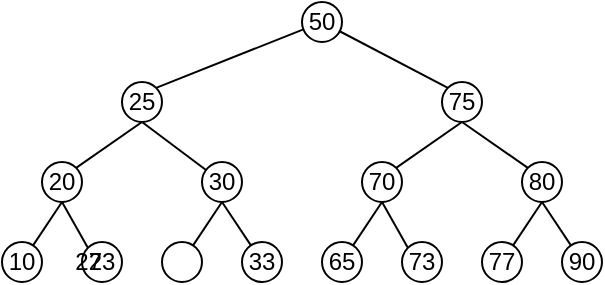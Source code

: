 <mxfile version="24.0.1" type="device">
  <diagram name="Page-1" id="dmwkIrZt68OVC0G9n3pL">
    <mxGraphModel dx="437" dy="336" grid="1" gridSize="10" guides="1" tooltips="1" connect="1" arrows="1" fold="1" page="1" pageScale="1" pageWidth="1100" pageHeight="850" math="0" shadow="0">
      <root>
        <mxCell id="0" />
        <mxCell id="1" parent="0" />
        <mxCell id="qrEQmO61OaiGMNLsWpL_-1" value="10" style="ellipse;whiteSpace=wrap;html=1;" vertex="1" parent="1">
          <mxGeometry x="240" y="200" width="20" height="20" as="geometry" />
        </mxCell>
        <mxCell id="qrEQmO61OaiGMNLsWpL_-3" value="23" style="ellipse;whiteSpace=wrap;html=1;" vertex="1" parent="1">
          <mxGeometry x="280" y="200" width="20" height="20" as="geometry" />
        </mxCell>
        <mxCell id="qrEQmO61OaiGMNLsWpL_-4" value="27&lt;span style=&quot;white-space: pre;&quot;&gt;&#x9;&lt;/span&gt;&lt;span style=&quot;white-space: pre;&quot;&gt;&#x9;&lt;/span&gt;&lt;span style=&quot;white-space: pre;&quot;&gt;&#x9;&lt;/span&gt;&lt;span style=&quot;white-space: pre;&quot;&gt;&#x9;&lt;/span&gt;" style="ellipse;whiteSpace=wrap;html=1;" vertex="1" parent="1">
          <mxGeometry x="320" y="200" width="20" height="20" as="geometry" />
        </mxCell>
        <mxCell id="qrEQmO61OaiGMNLsWpL_-6" value="90" style="ellipse;whiteSpace=wrap;html=1;" vertex="1" parent="1">
          <mxGeometry x="520" y="200" width="20" height="20" as="geometry" />
        </mxCell>
        <mxCell id="qrEQmO61OaiGMNLsWpL_-7" value="77" style="ellipse;whiteSpace=wrap;html=1;" vertex="1" parent="1">
          <mxGeometry x="480" y="200" width="20" height="20" as="geometry" />
        </mxCell>
        <mxCell id="qrEQmO61OaiGMNLsWpL_-8" value="73" style="ellipse;whiteSpace=wrap;html=1;" vertex="1" parent="1">
          <mxGeometry x="440" y="200" width="20" height="20" as="geometry" />
        </mxCell>
        <mxCell id="qrEQmO61OaiGMNLsWpL_-9" value="65" style="ellipse;whiteSpace=wrap;html=1;" vertex="1" parent="1">
          <mxGeometry x="400" y="200" width="20" height="20" as="geometry" />
        </mxCell>
        <mxCell id="qrEQmO61OaiGMNLsWpL_-10" value="33" style="ellipse;whiteSpace=wrap;html=1;direction=west;" vertex="1" parent="1">
          <mxGeometry x="360" y="200" width="20" height="20" as="geometry" />
        </mxCell>
        <mxCell id="qrEQmO61OaiGMNLsWpL_-35" style="edgeStyle=none;rounded=0;orthogonalLoop=1;jettySize=auto;html=1;exitX=0.5;exitY=1;exitDx=0;exitDy=0;endArrow=none;endFill=0;" edge="1" parent="1" source="qrEQmO61OaiGMNLsWpL_-14" target="qrEQmO61OaiGMNLsWpL_-1">
          <mxGeometry relative="1" as="geometry" />
        </mxCell>
        <mxCell id="qrEQmO61OaiGMNLsWpL_-38" style="edgeStyle=none;rounded=0;orthogonalLoop=1;jettySize=auto;html=1;exitX=0.5;exitY=1;exitDx=0;exitDy=0;entryX=0;entryY=0;entryDx=0;entryDy=0;endArrow=none;endFill=0;" edge="1" parent="1" source="qrEQmO61OaiGMNLsWpL_-14" target="qrEQmO61OaiGMNLsWpL_-3">
          <mxGeometry relative="1" as="geometry" />
        </mxCell>
        <mxCell id="qrEQmO61OaiGMNLsWpL_-14" value="20" style="ellipse;whiteSpace=wrap;html=1;" vertex="1" parent="1">
          <mxGeometry x="260" y="160" width="20" height="20" as="geometry" />
        </mxCell>
        <mxCell id="qrEQmO61OaiGMNLsWpL_-36" style="edgeStyle=none;rounded=0;orthogonalLoop=1;jettySize=auto;html=1;exitX=0.5;exitY=1;exitDx=0;exitDy=0;endArrow=none;endFill=0;" edge="1" parent="1" source="qrEQmO61OaiGMNLsWpL_-18" target="qrEQmO61OaiGMNLsWpL_-4">
          <mxGeometry relative="1" as="geometry" />
        </mxCell>
        <mxCell id="qrEQmO61OaiGMNLsWpL_-37" style="edgeStyle=none;rounded=0;orthogonalLoop=1;jettySize=auto;html=1;exitX=0.5;exitY=1;exitDx=0;exitDy=0;endArrow=none;endFill=0;" edge="1" parent="1" source="qrEQmO61OaiGMNLsWpL_-18" target="qrEQmO61OaiGMNLsWpL_-10">
          <mxGeometry relative="1" as="geometry" />
        </mxCell>
        <mxCell id="qrEQmO61OaiGMNLsWpL_-18" value="30" style="ellipse;whiteSpace=wrap;html=1;" vertex="1" parent="1">
          <mxGeometry x="340" y="160" width="20" height="20" as="geometry" />
        </mxCell>
        <mxCell id="qrEQmO61OaiGMNLsWpL_-41" style="edgeStyle=none;rounded=0;orthogonalLoop=1;jettySize=auto;html=1;exitX=0.5;exitY=1;exitDx=0;exitDy=0;endArrow=none;endFill=0;" edge="1" parent="1" source="qrEQmO61OaiGMNLsWpL_-20" target="qrEQmO61OaiGMNLsWpL_-9">
          <mxGeometry relative="1" as="geometry" />
        </mxCell>
        <mxCell id="qrEQmO61OaiGMNLsWpL_-42" style="edgeStyle=none;rounded=0;orthogonalLoop=1;jettySize=auto;html=1;exitX=0.5;exitY=1;exitDx=0;exitDy=0;entryX=0;entryY=0;entryDx=0;entryDy=0;endArrow=none;endFill=0;" edge="1" parent="1" source="qrEQmO61OaiGMNLsWpL_-20" target="qrEQmO61OaiGMNLsWpL_-8">
          <mxGeometry relative="1" as="geometry" />
        </mxCell>
        <mxCell id="qrEQmO61OaiGMNLsWpL_-20" value="70" style="ellipse;whiteSpace=wrap;html=1;" vertex="1" parent="1">
          <mxGeometry x="420" y="160" width="20" height="20" as="geometry" />
        </mxCell>
        <mxCell id="qrEQmO61OaiGMNLsWpL_-43" style="edgeStyle=none;rounded=0;orthogonalLoop=1;jettySize=auto;html=1;exitX=0.5;exitY=1;exitDx=0;exitDy=0;endArrow=none;endFill=0;" edge="1" parent="1" source="qrEQmO61OaiGMNLsWpL_-22" target="qrEQmO61OaiGMNLsWpL_-7">
          <mxGeometry relative="1" as="geometry" />
        </mxCell>
        <mxCell id="qrEQmO61OaiGMNLsWpL_-44" style="edgeStyle=none;rounded=0;orthogonalLoop=1;jettySize=auto;html=1;exitX=0.5;exitY=1;exitDx=0;exitDy=0;endArrow=none;endFill=0;" edge="1" parent="1" source="qrEQmO61OaiGMNLsWpL_-22" target="qrEQmO61OaiGMNLsWpL_-6">
          <mxGeometry relative="1" as="geometry" />
        </mxCell>
        <mxCell id="qrEQmO61OaiGMNLsWpL_-22" value="80" style="ellipse;whiteSpace=wrap;html=1;" vertex="1" parent="1">
          <mxGeometry x="500" y="160" width="20" height="20" as="geometry" />
        </mxCell>
        <mxCell id="qrEQmO61OaiGMNLsWpL_-33" style="edgeStyle=none;rounded=0;orthogonalLoop=1;jettySize=auto;html=1;exitX=0.5;exitY=1;exitDx=0;exitDy=0;entryX=1;entryY=0;entryDx=0;entryDy=0;endArrow=none;endFill=0;" edge="1" parent="1" source="qrEQmO61OaiGMNLsWpL_-23" target="qrEQmO61OaiGMNLsWpL_-14">
          <mxGeometry relative="1" as="geometry" />
        </mxCell>
        <mxCell id="qrEQmO61OaiGMNLsWpL_-34" style="edgeStyle=none;rounded=0;orthogonalLoop=1;jettySize=auto;html=1;exitX=0.5;exitY=1;exitDx=0;exitDy=0;endArrow=none;endFill=0;" edge="1" parent="1" source="qrEQmO61OaiGMNLsWpL_-23" target="qrEQmO61OaiGMNLsWpL_-18">
          <mxGeometry relative="1" as="geometry" />
        </mxCell>
        <mxCell id="qrEQmO61OaiGMNLsWpL_-23" value="25" style="ellipse;whiteSpace=wrap;html=1;" vertex="1" parent="1">
          <mxGeometry x="300" y="120" width="20" height="20" as="geometry" />
        </mxCell>
        <mxCell id="qrEQmO61OaiGMNLsWpL_-31" style="edgeStyle=none;rounded=0;orthogonalLoop=1;jettySize=auto;html=1;exitX=0.5;exitY=1;exitDx=0;exitDy=0;entryX=1;entryY=0;entryDx=0;entryDy=0;endArrow=none;endFill=0;" edge="1" parent="1" source="qrEQmO61OaiGMNLsWpL_-24" target="qrEQmO61OaiGMNLsWpL_-20">
          <mxGeometry relative="1" as="geometry" />
        </mxCell>
        <mxCell id="qrEQmO61OaiGMNLsWpL_-32" style="edgeStyle=none;rounded=0;orthogonalLoop=1;jettySize=auto;html=1;exitX=0.5;exitY=1;exitDx=0;exitDy=0;entryX=0;entryY=0;entryDx=0;entryDy=0;endArrow=none;endFill=0;" edge="1" parent="1" source="qrEQmO61OaiGMNLsWpL_-24" target="qrEQmO61OaiGMNLsWpL_-22">
          <mxGeometry relative="1" as="geometry" />
        </mxCell>
        <mxCell id="qrEQmO61OaiGMNLsWpL_-24" value="75" style="ellipse;whiteSpace=wrap;html=1;" vertex="1" parent="1">
          <mxGeometry x="460" y="120" width="20" height="20" as="geometry" />
        </mxCell>
        <mxCell id="qrEQmO61OaiGMNLsWpL_-28" style="edgeStyle=none;rounded=0;orthogonalLoop=1;jettySize=auto;html=1;entryX=1;entryY=0;entryDx=0;entryDy=0;endArrow=none;endFill=0;" edge="1" parent="1" source="qrEQmO61OaiGMNLsWpL_-25" target="qrEQmO61OaiGMNLsWpL_-23">
          <mxGeometry relative="1" as="geometry">
            <mxPoint x="400" y="90" as="sourcePoint" />
          </mxGeometry>
        </mxCell>
        <mxCell id="qrEQmO61OaiGMNLsWpL_-30" style="edgeStyle=none;rounded=0;orthogonalLoop=1;jettySize=auto;html=1;entryX=0;entryY=0;entryDx=0;entryDy=0;endArrow=none;endFill=0;" edge="1" parent="1" target="qrEQmO61OaiGMNLsWpL_-24">
          <mxGeometry relative="1" as="geometry">
            <mxPoint x="400" y="90" as="sourcePoint" />
          </mxGeometry>
        </mxCell>
        <mxCell id="qrEQmO61OaiGMNLsWpL_-45" value="" style="edgeStyle=none;rounded=0;orthogonalLoop=1;jettySize=auto;html=1;entryX=1;entryY=0;entryDx=0;entryDy=0;endArrow=none;endFill=0;" edge="1" parent="1" target="qrEQmO61OaiGMNLsWpL_-25">
          <mxGeometry relative="1" as="geometry">
            <mxPoint x="400" y="90" as="sourcePoint" />
            <mxPoint x="317" y="123" as="targetPoint" />
          </mxGeometry>
        </mxCell>
        <mxCell id="qrEQmO61OaiGMNLsWpL_-25" value="50" style="ellipse;whiteSpace=wrap;html=1;" vertex="1" parent="1">
          <mxGeometry x="390" y="80" width="20" height="20" as="geometry" />
        </mxCell>
      </root>
    </mxGraphModel>
  </diagram>
</mxfile>
